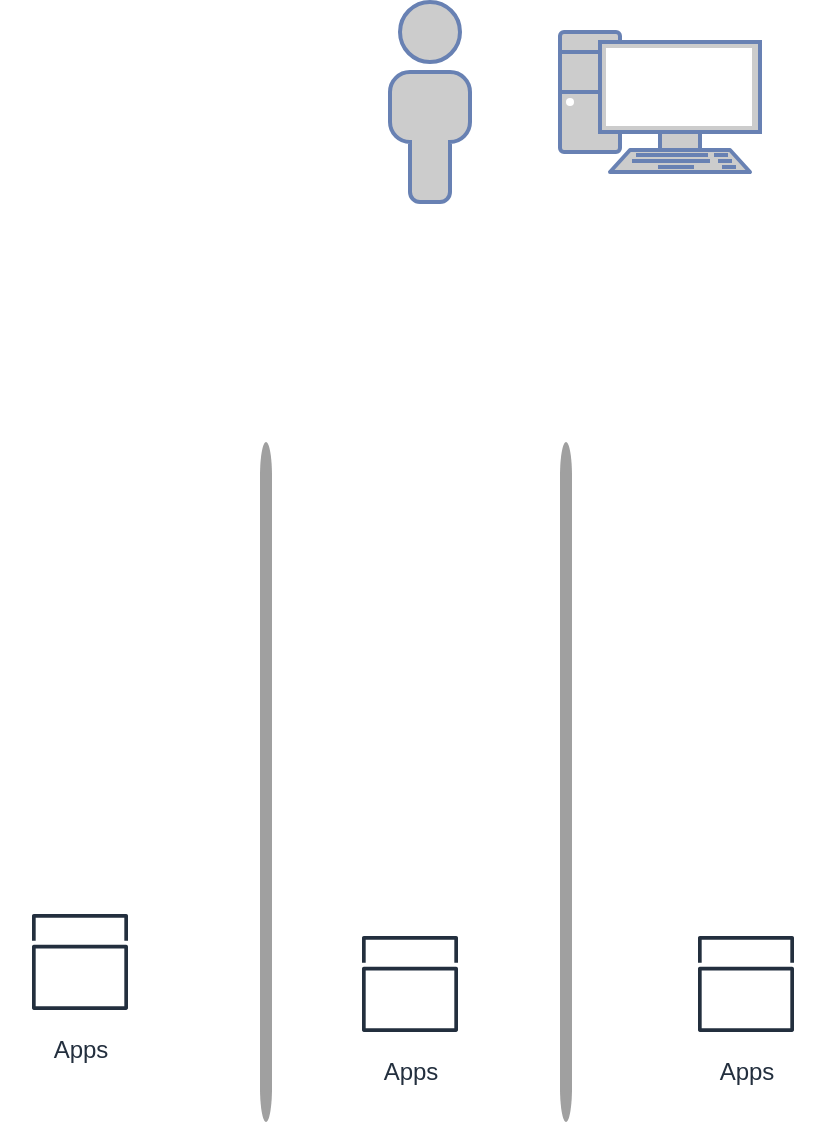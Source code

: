 <mxfile version="12.5.1" type="github"><diagram id="Xtd1GiT8AAiNY1xsTk8r" name="Page-1"><mxGraphModel dx="454" dy="1498" grid="1" gridSize="10" guides="1" tooltips="1" connect="1" arrows="1" fold="1" page="1" pageScale="1" pageWidth="827" pageHeight="1169" math="0" shadow="0"><root><mxCell id="0"/><mxCell id="1" parent="0"/><mxCell id="0n1VbNI1kQKXbMoo0zpn-1" value="" style="shape=image;html=1;verticalAlign=top;verticalLabelPosition=bottom;labelBackgroundColor=#ffffff;imageAspect=0;aspect=fixed;image=https://cdn1.iconfinder.com/data/icons/logotypes/32/windows-128.png" vertex="1" parent="1"><mxGeometry x="50" y="-290" width="70" height="70" as="geometry"/></mxCell><mxCell id="0n1VbNI1kQKXbMoo0zpn-2" value="" style="shape=image;html=1;verticalAlign=top;verticalLabelPosition=bottom;labelBackgroundColor=#ffffff;imageAspect=0;aspect=fixed;image=https://cdn2.iconfinder.com/data/icons/ios-7-icons/50/user_male2-128.png" vertex="1" parent="1"><mxGeometry x="40" y="-190" width="80" height="80" as="geometry"/></mxCell><mxCell id="0n1VbNI1kQKXbMoo0zpn-4" value="" style="shape=image;html=1;verticalAlign=top;verticalLabelPosition=bottom;labelBackgroundColor=#ffffff;imageAspect=0;aspect=fixed;image=https://cdn2.iconfinder.com/data/icons/metro-ui-dock/128/OS_Linux.png" vertex="1" parent="1"><mxGeometry x="368" y="-300" width="90" height="90" as="geometry"/></mxCell><mxCell id="0n1VbNI1kQKXbMoo0zpn-5" value="" style="shape=image;html=1;verticalAlign=top;verticalLabelPosition=bottom;labelBackgroundColor=#ffffff;imageAspect=0;aspect=fixed;image=https://cdn2.iconfinder.com/data/icons/ios-7-icons/50/user_male2-128.png" vertex="1" parent="1"><mxGeometry x="368" y="-190" width="80" height="80" as="geometry"/></mxCell><mxCell id="0n1VbNI1kQKXbMoo0zpn-6" value="" style="shape=image;html=1;verticalAlign=top;verticalLabelPosition=bottom;labelBackgroundColor=#ffffff;imageAspect=0;aspect=fixed;image=https://cdn2.iconfinder.com/data/icons/ios-7-icons/50/user_male2-128.png" vertex="1" parent="1"><mxGeometry x="205" y="-190" width="80" height="80" as="geometry"/></mxCell><mxCell id="0n1VbNI1kQKXbMoo0zpn-10" value="Apps" style="outlineConnect=0;fontColor=#232F3E;gradientColor=none;strokeColor=#232F3E;fillColor=#ffffff;dashed=0;verticalLabelPosition=bottom;verticalAlign=top;align=center;html=1;fontSize=12;fontStyle=0;aspect=fixed;shape=mxgraph.aws4.resourceIcon;resIcon=mxgraph.aws4.apps;" vertex="1" parent="1"><mxGeometry x="383" y="-69" width="60" height="60" as="geometry"/></mxCell><mxCell id="0n1VbNI1kQKXbMoo0zpn-11" value="Apps" style="outlineConnect=0;fontColor=#232F3E;gradientColor=none;strokeColor=#232F3E;fillColor=#ffffff;dashed=0;verticalLabelPosition=bottom;verticalAlign=top;align=center;html=1;fontSize=12;fontStyle=0;aspect=fixed;shape=mxgraph.aws4.resourceIcon;resIcon=mxgraph.aws4.apps;" vertex="1" parent="1"><mxGeometry x="50" y="-80" width="60" height="60" as="geometry"/></mxCell><mxCell id="0n1VbNI1kQKXbMoo0zpn-12" value="Apps" style="outlineConnect=0;fontColor=#232F3E;gradientColor=none;strokeColor=#232F3E;fillColor=#ffffff;dashed=0;verticalLabelPosition=bottom;verticalAlign=top;align=center;html=1;fontSize=12;fontStyle=0;aspect=fixed;shape=mxgraph.aws4.resourceIcon;resIcon=mxgraph.aws4.apps;" vertex="1" parent="1"><mxGeometry x="215" y="-69" width="60" height="60" as="geometry"/></mxCell><mxCell id="0n1VbNI1kQKXbMoo0zpn-14" value="" style="html=1;verticalLabelPosition=bottom;labelBackgroundColor=#ffffff;verticalAlign=top;shadow=0;dashed=0;strokeWidth=2;shape=mxgraph.ios7.misc.scroll_(vertical);fillColor=#a0a0a0;" vertex="1" parent="1"><mxGeometry x="320" y="-310" width="6" height="340" as="geometry"/></mxCell><mxCell id="0n1VbNI1kQKXbMoo0zpn-15" value="" style="html=1;verticalLabelPosition=bottom;labelBackgroundColor=#ffffff;verticalAlign=top;shadow=0;dashed=0;strokeWidth=2;shape=mxgraph.ios7.misc.scroll_(vertical);fillColor=#a0a0a0;" vertex="1" parent="1"><mxGeometry x="170" y="-310" width="6" height="340" as="geometry"/></mxCell><mxCell id="0n1VbNI1kQKXbMoo0zpn-17" value="" style="shape=image;html=1;verticalAlign=top;verticalLabelPosition=bottom;labelBackgroundColor=#ffffff;imageAspect=0;aspect=fixed;image=https://cdn1.iconfinder.com/data/icons/operating-system-flat-1/30/ios-128.png" vertex="1" parent="1"><mxGeometry x="181" y="-310" width="128" height="128" as="geometry"/></mxCell><mxCell id="0n1VbNI1kQKXbMoo0zpn-19" value="" style="fontColor=#0066CC;verticalAlign=top;verticalLabelPosition=bottom;labelPosition=center;align=center;html=1;outlineConnect=0;fillColor=#CCCCCC;strokeColor=#6881B3;gradientColor=none;gradientDirection=north;strokeWidth=2;shape=mxgraph.networks.user_male;" vertex="1" parent="1"><mxGeometry x="235" y="-530" width="40" height="100" as="geometry"/></mxCell><mxCell id="0n1VbNI1kQKXbMoo0zpn-20" value="" style="fontColor=#0066CC;verticalAlign=top;verticalLabelPosition=bottom;labelPosition=center;align=center;html=1;outlineConnect=0;fillColor=#CCCCCC;strokeColor=#6881B3;gradientColor=none;gradientDirection=north;strokeWidth=2;shape=mxgraph.networks.pc;" vertex="1" parent="1"><mxGeometry x="320" y="-515" width="100" height="70" as="geometry"/></mxCell></root></mxGraphModel></diagram></mxfile>